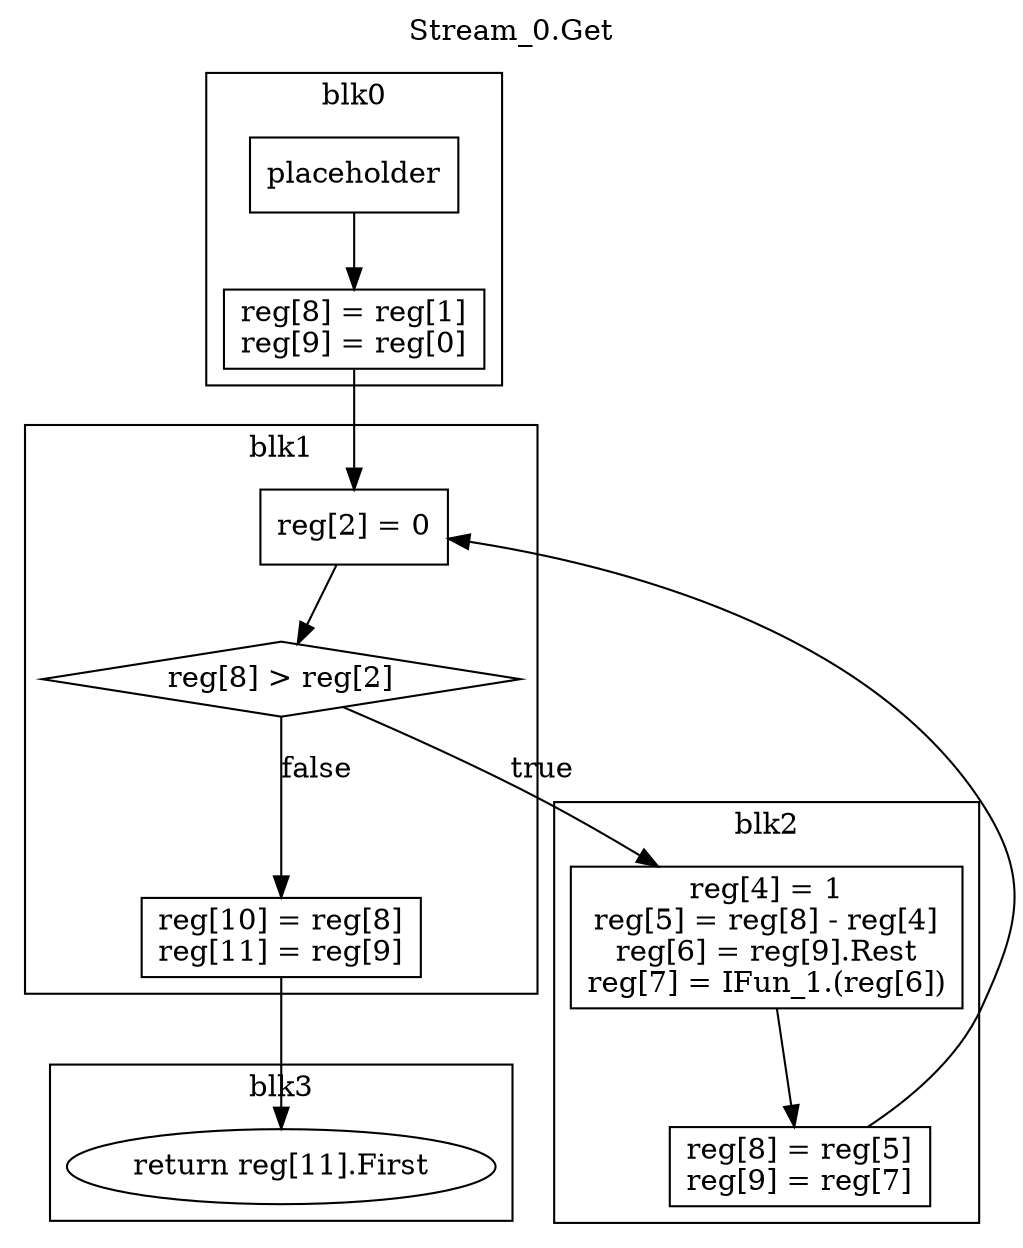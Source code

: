 digraph {
  rankdir=TB;
  b0_l0 -> b0_jmp
  b0_jmp -> b1_l0
  b0_l0 [label="placeholder", shape=box]
  b0_jmp [label="reg[8] = reg[1]\nreg[9] = reg[0]\n", shape=box]
  subgraph cluster_b0 {
    label = "blk0";
    b0_l0;
    b0_jmp;
  }
  b1_l0 -> b1_cond
  b1_cond [label="reg[8] > reg[2]", shape=diamond]
  b1_cond -> b2_l0 [label="true"]
  b1_cond -> b1_false [label="false"]
  b1_false -> b3_l0 
  b1_l0 [label="reg[2] = 0\n", shape=box]
  b1_false [label="reg[10] = reg[8]\nreg[11] = reg[9]\n", shape=box]
  subgraph cluster_b1 {
    label = "blk1";
    b1_l0;
    b1_cond;
    b1_false;
  }
  b2_l0 -> b2_jmp
  b2_jmp -> b1_l0
  b2_l0 [label="reg[4] = 1\nreg[5] = reg[8] - reg[4]\nreg[6] = reg[9].Rest\nreg[7] = IFun_1.(reg[6])\n", shape=box]
  b2_jmp [label="reg[8] = reg[5]\nreg[9] = reg[7]\n", shape=box]
  subgraph cluster_b2 {
    label = "blk2";
    b2_l0;
    b2_jmp;
  }
  b3_l0 [label="return reg[11].First"]
  subgraph cluster_b3 {
    label = "blk3";
    b3_l0;
  }
  labelloc="t"
  label="Stream_0.Get"
}